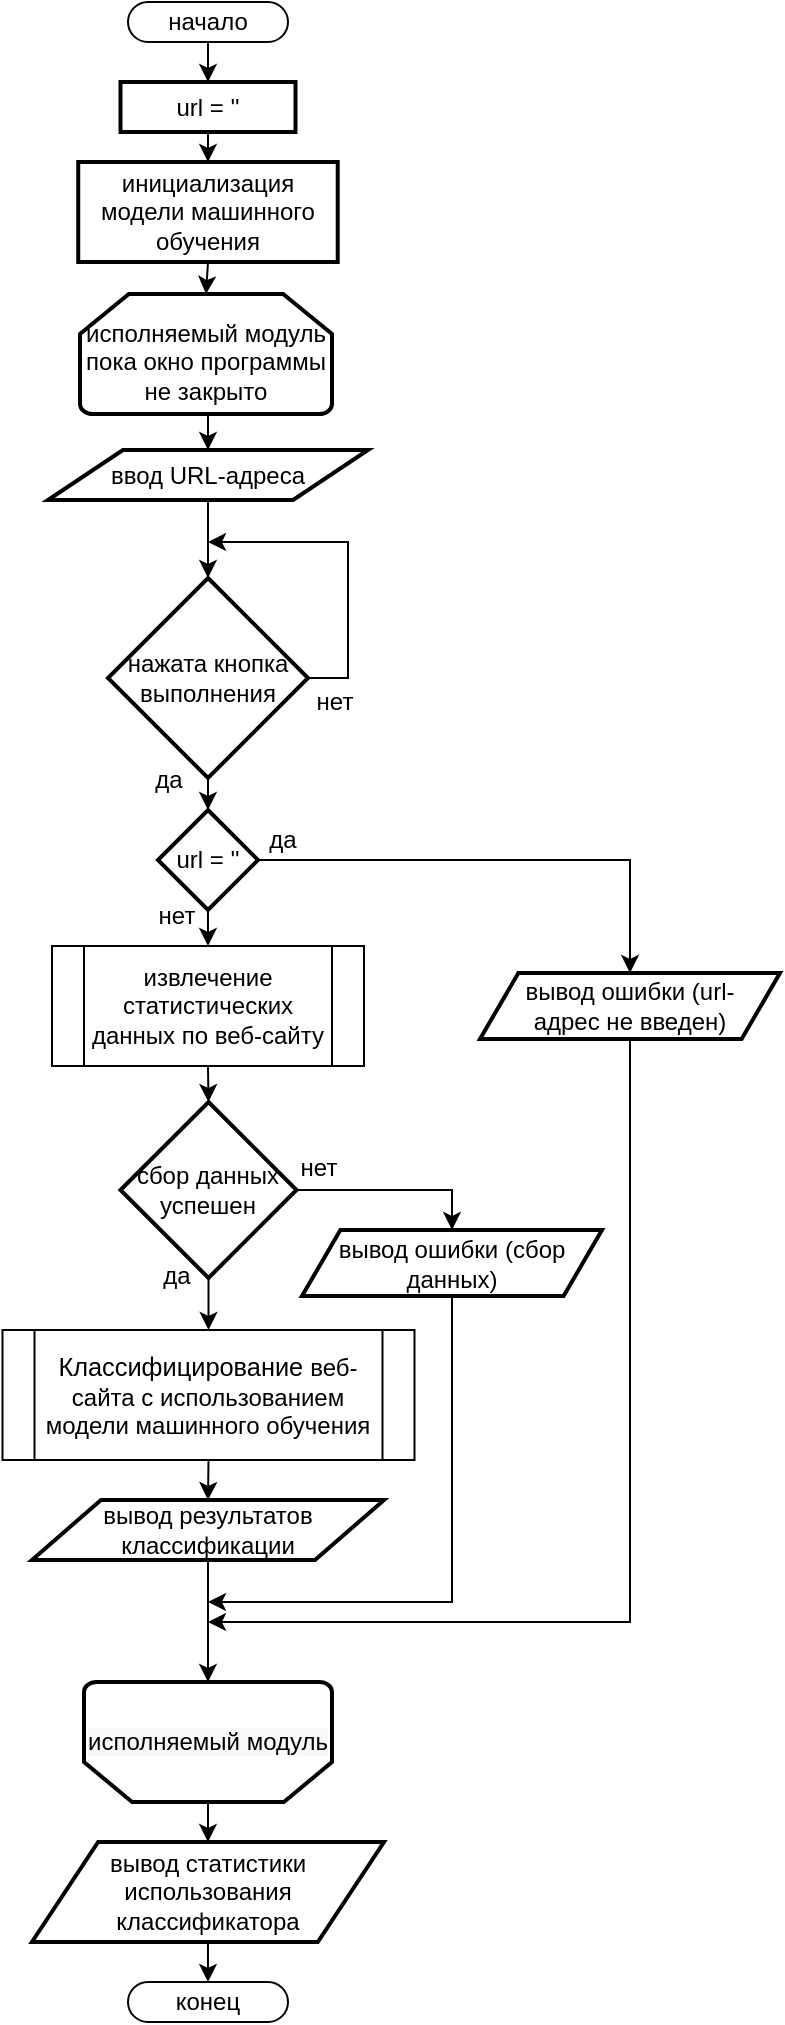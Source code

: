 <mxfile version="13.7.9" type="device"><diagram id="C5RBs43oDa-KdzZeNtuy" name="Page-1"><mxGraphModel dx="723" dy="437" grid="1" gridSize="10" guides="1" tooltips="1" connect="1" arrows="1" fold="1" page="1" pageScale="1" pageWidth="827" pageHeight="1169" math="0" shadow="0"><root><mxCell id="WIyWlLk6GJQsqaUBKTNV-0"/><mxCell id="WIyWlLk6GJQsqaUBKTNV-1" parent="WIyWlLk6GJQsqaUBKTNV-0"/><mxCell id="pWsScrY4ucTTsBpwnLGv-24" style="edgeStyle=orthogonalEdgeStyle;rounded=0;orthogonalLoop=1;jettySize=auto;html=1;exitX=0.5;exitY=1;exitDx=0;exitDy=0;entryX=0.5;entryY=0;entryDx=0;entryDy=0;endArrow=classic;endFill=1;strokeWidth=1;" parent="WIyWlLk6GJQsqaUBKTNV-1" source="pWsScrY4ucTTsBpwnLGv-0" target="pWsScrY4ucTTsBpwnLGv-13" edge="1"><mxGeometry relative="1" as="geometry"/></mxCell><mxCell id="pWsScrY4ucTTsBpwnLGv-0" value="начало" style="rounded=1;whiteSpace=wrap;html=1;arcSize=50;" parent="WIyWlLk6GJQsqaUBKTNV-1" vertex="1"><mxGeometry x="334" width="80" height="20" as="geometry"/></mxCell><mxCell id="pWsScrY4ucTTsBpwnLGv-1" value="конец" style="rounded=1;whiteSpace=wrap;html=1;arcSize=50;" parent="WIyWlLk6GJQsqaUBKTNV-1" vertex="1"><mxGeometry x="334" y="990" width="80" height="20" as="geometry"/></mxCell><mxCell id="pWsScrY4ucTTsBpwnLGv-27" style="edgeStyle=orthogonalEdgeStyle;rounded=0;orthogonalLoop=1;jettySize=auto;html=1;exitX=0.5;exitY=1;exitDx=0;exitDy=0;exitPerimeter=0;entryX=0.5;entryY=0;entryDx=0;entryDy=0;endArrow=classic;endFill=1;strokeWidth=1;" parent="WIyWlLk6GJQsqaUBKTNV-1" source="pWsScrY4ucTTsBpwnLGv-3" target="pWsScrY4ucTTsBpwnLGv-17" edge="1"><mxGeometry relative="1" as="geometry"/></mxCell><mxCell id="pWsScrY4ucTTsBpwnLGv-3" value="исполняемый модуль&lt;br&gt;пока окно программы не закрыто" style="strokeWidth=2;html=1;shape=mxgraph.flowchart.loop_limit;whiteSpace=wrap;spacing=0;spacingTop=0;verticalAlign=bottom;spacingBottom=4;" parent="WIyWlLk6GJQsqaUBKTNV-1" vertex="1"><mxGeometry x="310" y="146" width="126" height="60" as="geometry"/></mxCell><mxCell id="qZDFUPc1bD-mrgg7_jgo-1" style="edgeStyle=orthogonalEdgeStyle;rounded=0;orthogonalLoop=1;jettySize=auto;html=1;exitX=0.5;exitY=0;exitDx=0;exitDy=0;exitPerimeter=0;entryX=0.5;entryY=0;entryDx=0;entryDy=0;" edge="1" parent="WIyWlLk6GJQsqaUBKTNV-1" source="pWsScrY4ucTTsBpwnLGv-5" target="qZDFUPc1bD-mrgg7_jgo-0"><mxGeometry relative="1" as="geometry"/></mxCell><mxCell id="pWsScrY4ucTTsBpwnLGv-5" value="&lt;span style=&quot;background-color: rgb(248 , 249 , 250)&quot;&gt;исполняемый модуль&lt;/span&gt;" style="strokeWidth=2;html=1;shape=mxgraph.flowchart.loop_limit;whiteSpace=wrap;rotation=0;horizontal=1;verticalAlign=middle;direction=west;" parent="WIyWlLk6GJQsqaUBKTNV-1" vertex="1"><mxGeometry x="312" y="840" width="123.99" height="60" as="geometry"/></mxCell><mxCell id="pWsScrY4ucTTsBpwnLGv-29" style="edgeStyle=orthogonalEdgeStyle;rounded=0;orthogonalLoop=1;jettySize=auto;html=1;exitX=0.5;exitY=1;exitDx=0;exitDy=0;exitPerimeter=0;entryX=0.5;entryY=0;entryDx=0;entryDy=0;entryPerimeter=0;endArrow=classic;endFill=1;strokeWidth=1;" parent="WIyWlLk6GJQsqaUBKTNV-1" source="pWsScrY4ucTTsBpwnLGv-10" target="pWsScrY4ucTTsBpwnLGv-16" edge="1"><mxGeometry relative="1" as="geometry"/></mxCell><mxCell id="7HA-r8LSFnOrhFtDH_QM-0" style="edgeStyle=orthogonalEdgeStyle;rounded=0;orthogonalLoop=1;jettySize=auto;html=1;exitX=1;exitY=0.5;exitDx=0;exitDy=0;exitPerimeter=0;" parent="WIyWlLk6GJQsqaUBKTNV-1" edge="1"><mxGeometry relative="1" as="geometry"><mxPoint x="374" y="270" as="targetPoint"/><mxPoint x="424.0" y="338" as="sourcePoint"/><Array as="points"><mxPoint x="444" y="338"/><mxPoint x="444" y="270"/></Array></mxGeometry></mxCell><mxCell id="pWsScrY4ucTTsBpwnLGv-10" value="нажата кнопка выполнения" style="strokeWidth=2;html=1;shape=mxgraph.flowchart.decision;whiteSpace=wrap;" parent="WIyWlLk6GJQsqaUBKTNV-1" vertex="1"><mxGeometry x="324" y="288" width="100" height="100" as="geometry"/></mxCell><mxCell id="pWsScrY4ucTTsBpwnLGv-25" style="edgeStyle=orthogonalEdgeStyle;rounded=0;orthogonalLoop=1;jettySize=auto;html=1;exitX=0.5;exitY=1;exitDx=0;exitDy=0;entryX=0.5;entryY=0;entryDx=0;entryDy=0;endArrow=classic;endFill=1;strokeWidth=1;" parent="WIyWlLk6GJQsqaUBKTNV-1" source="pWsScrY4ucTTsBpwnLGv-13" target="pWsScrY4ucTTsBpwnLGv-21" edge="1"><mxGeometry relative="1" as="geometry"/></mxCell><mxCell id="pWsScrY4ucTTsBpwnLGv-13" value="url = ''" style="rounded=1;whiteSpace=wrap;html=1;absoluteArcSize=1;arcSize=0;strokeWidth=2;" parent="WIyWlLk6GJQsqaUBKTNV-1" vertex="1"><mxGeometry x="330.25" y="40" width="87.5" height="25" as="geometry"/></mxCell><mxCell id="pWsScrY4ucTTsBpwnLGv-30" style="edgeStyle=orthogonalEdgeStyle;rounded=0;orthogonalLoop=1;jettySize=auto;html=1;exitX=0.5;exitY=1;exitDx=0;exitDy=0;exitPerimeter=0;entryX=0.5;entryY=0;entryDx=0;entryDy=0;endArrow=classic;endFill=1;strokeWidth=1;" parent="WIyWlLk6GJQsqaUBKTNV-1" source="pWsScrY4ucTTsBpwnLGv-16" target="pWsScrY4ucTTsBpwnLGv-18" edge="1"><mxGeometry relative="1" as="geometry"/></mxCell><mxCell id="pWsScrY4ucTTsBpwnLGv-39" style="edgeStyle=orthogonalEdgeStyle;rounded=0;orthogonalLoop=1;jettySize=auto;html=1;exitX=1;exitY=0.5;exitDx=0;exitDy=0;exitPerimeter=0;entryX=0.5;entryY=0;entryDx=0;entryDy=0;endArrow=classic;endFill=1;strokeWidth=1;" parent="WIyWlLk6GJQsqaUBKTNV-1" source="pWsScrY4ucTTsBpwnLGv-16" target="pWsScrY4ucTTsBpwnLGv-37" edge="1"><mxGeometry relative="1" as="geometry"/></mxCell><mxCell id="pWsScrY4ucTTsBpwnLGv-16" value="url = ''" style="strokeWidth=2;html=1;shape=mxgraph.flowchart.decision;whiteSpace=wrap;" parent="WIyWlLk6GJQsqaUBKTNV-1" vertex="1"><mxGeometry x="348.99" y="404" width="50" height="50" as="geometry"/></mxCell><mxCell id="pWsScrY4ucTTsBpwnLGv-28" style="edgeStyle=orthogonalEdgeStyle;rounded=0;orthogonalLoop=1;jettySize=auto;html=1;exitX=0.5;exitY=1;exitDx=0;exitDy=0;entryX=0.5;entryY=0;entryDx=0;entryDy=0;entryPerimeter=0;endArrow=classic;endFill=1;strokeWidth=1;" parent="WIyWlLk6GJQsqaUBKTNV-1" source="pWsScrY4ucTTsBpwnLGv-17" target="pWsScrY4ucTTsBpwnLGv-10" edge="1"><mxGeometry relative="1" as="geometry"/></mxCell><mxCell id="pWsScrY4ucTTsBpwnLGv-17" value="ввод URL-адреса" style="shape=parallelogram;html=1;strokeWidth=2;perimeter=parallelogramPerimeter;whiteSpace=wrap;rounded=1;arcSize=0;size=0.234;" parent="WIyWlLk6GJQsqaUBKTNV-1" vertex="1"><mxGeometry x="294" y="224" width="160" height="25" as="geometry"/></mxCell><mxCell id="pWsScrY4ucTTsBpwnLGv-31" style="edgeStyle=orthogonalEdgeStyle;rounded=0;orthogonalLoop=1;jettySize=auto;html=1;exitX=0.5;exitY=1;exitDx=0;exitDy=0;entryX=0.5;entryY=0;entryDx=0;entryDy=0;entryPerimeter=0;endArrow=classic;endFill=1;strokeWidth=1;" parent="WIyWlLk6GJQsqaUBKTNV-1" source="pWsScrY4ucTTsBpwnLGv-18" target="pWsScrY4ucTTsBpwnLGv-20" edge="1"><mxGeometry relative="1" as="geometry"/></mxCell><mxCell id="pWsScrY4ucTTsBpwnLGv-18" value="извлечение статистических данных по веб-сайту" style="verticalLabelPosition=middle;verticalAlign=middle;html=1;shape=process;whiteSpace=wrap;rounded=0;size=0.103;arcSize=6;labelPosition=center;align=center;" parent="WIyWlLk6GJQsqaUBKTNV-1" vertex="1"><mxGeometry x="296" y="472" width="156" height="60" as="geometry"/></mxCell><mxCell id="pWsScrY4ucTTsBpwnLGv-33" style="edgeStyle=orthogonalEdgeStyle;rounded=0;orthogonalLoop=1;jettySize=auto;html=1;exitX=0.5;exitY=1;exitDx=0;exitDy=0;entryX=0.5;entryY=0;entryDx=0;entryDy=0;endArrow=classic;endFill=1;strokeWidth=1;" parent="WIyWlLk6GJQsqaUBKTNV-1" source="pWsScrY4ucTTsBpwnLGv-19" target="pWsScrY4ucTTsBpwnLGv-22" edge="1"><mxGeometry relative="1" as="geometry"/></mxCell><mxCell id="pWsScrY4ucTTsBpwnLGv-19" value="&lt;span style=&quot;font-family: sans-serif ; font-size: 12.7px ; background-color: rgb(255 , 255 , 255)&quot;&gt;Классифицирование&lt;/span&gt;&lt;span style=&quot;font-family: sans-serif ; font-size: 12.7px ; background-color: rgb(255 , 255 , 255)&quot;&gt;&amp;nbsp;&lt;/span&gt;веб-сайта с использованием модели машинного обучения" style="verticalLabelPosition=middle;verticalAlign=middle;html=1;shape=process;whiteSpace=wrap;rounded=0;size=0.078;arcSize=6;labelPosition=center;align=center;" parent="WIyWlLk6GJQsqaUBKTNV-1" vertex="1"><mxGeometry x="271.25" y="664" width="206" height="65" as="geometry"/></mxCell><mxCell id="pWsScrY4ucTTsBpwnLGv-48" style="edgeStyle=orthogonalEdgeStyle;rounded=0;orthogonalLoop=1;jettySize=auto;html=1;exitX=1;exitY=0.5;exitDx=0;exitDy=0;exitPerimeter=0;entryX=0.5;entryY=0;entryDx=0;entryDy=0;endArrow=classic;endFill=1;strokeWidth=1;" parent="WIyWlLk6GJQsqaUBKTNV-1" source="pWsScrY4ucTTsBpwnLGv-20" target="pWsScrY4ucTTsBpwnLGv-41" edge="1"><mxGeometry relative="1" as="geometry"/></mxCell><mxCell id="pWsScrY4ucTTsBpwnLGv-56" style="edgeStyle=orthogonalEdgeStyle;rounded=0;orthogonalLoop=1;jettySize=auto;html=1;exitX=0.5;exitY=1;exitDx=0;exitDy=0;exitPerimeter=0;entryX=0.5;entryY=0;entryDx=0;entryDy=0;endArrow=classic;endFill=1;strokeWidth=1;" parent="WIyWlLk6GJQsqaUBKTNV-1" source="pWsScrY4ucTTsBpwnLGv-20" target="pWsScrY4ucTTsBpwnLGv-19" edge="1"><mxGeometry relative="1" as="geometry"/></mxCell><mxCell id="pWsScrY4ucTTsBpwnLGv-20" value="сбор данных успешен" style="strokeWidth=2;html=1;shape=mxgraph.flowchart.decision;whiteSpace=wrap;" parent="WIyWlLk6GJQsqaUBKTNV-1" vertex="1"><mxGeometry x="330.25" y="550" width="88" height="88" as="geometry"/></mxCell><mxCell id="pWsScrY4ucTTsBpwnLGv-26" style="edgeStyle=orthogonalEdgeStyle;rounded=0;orthogonalLoop=1;jettySize=auto;html=1;exitX=0.5;exitY=1;exitDx=0;exitDy=0;entryX=0.5;entryY=0;entryDx=0;entryDy=0;entryPerimeter=0;endArrow=classic;endFill=1;strokeWidth=1;" parent="WIyWlLk6GJQsqaUBKTNV-1" source="pWsScrY4ucTTsBpwnLGv-21" target="pWsScrY4ucTTsBpwnLGv-3" edge="1"><mxGeometry relative="1" as="geometry"/></mxCell><mxCell id="pWsScrY4ucTTsBpwnLGv-21" value="инициализация модели машинного обучения" style="rounded=1;whiteSpace=wrap;html=1;absoluteArcSize=1;arcSize=0;strokeWidth=2;" parent="WIyWlLk6GJQsqaUBKTNV-1" vertex="1"><mxGeometry x="309.12" y="80" width="129.75" height="50" as="geometry"/></mxCell><mxCell id="pWsScrY4ucTTsBpwnLGv-35" style="edgeStyle=orthogonalEdgeStyle;rounded=0;orthogonalLoop=1;jettySize=auto;html=1;exitX=0.5;exitY=1;exitDx=0;exitDy=0;entryX=0.5;entryY=1;entryDx=0;entryDy=0;entryPerimeter=0;endArrow=classic;endFill=1;strokeWidth=1;" parent="WIyWlLk6GJQsqaUBKTNV-1" source="pWsScrY4ucTTsBpwnLGv-22" target="pWsScrY4ucTTsBpwnLGv-5" edge="1"><mxGeometry relative="1" as="geometry"/></mxCell><mxCell id="pWsScrY4ucTTsBpwnLGv-22" value="вывод результатов классификации" style="shape=parallelogram;html=1;strokeWidth=2;perimeter=parallelogramPerimeter;whiteSpace=wrap;rounded=1;arcSize=0;size=0.196;" parent="WIyWlLk6GJQsqaUBKTNV-1" vertex="1"><mxGeometry x="286" y="749" width="176" height="30" as="geometry"/></mxCell><mxCell id="pWsScrY4ucTTsBpwnLGv-40" style="edgeStyle=orthogonalEdgeStyle;rounded=0;orthogonalLoop=1;jettySize=auto;html=1;exitX=0.5;exitY=1;exitDx=0;exitDy=0;endArrow=classic;endFill=1;strokeWidth=1;" parent="WIyWlLk6GJQsqaUBKTNV-1" source="pWsScrY4ucTTsBpwnLGv-37" edge="1"><mxGeometry relative="1" as="geometry"><Array as="points"><mxPoint x="585" y="810"/><mxPoint x="374" y="810"/></Array><mxPoint x="374" y="810" as="targetPoint"/></mxGeometry></mxCell><mxCell id="pWsScrY4ucTTsBpwnLGv-37" value="вывод ошибки (url-адрес не введен)" style="shape=parallelogram;html=1;strokeWidth=2;perimeter=parallelogramPerimeter;whiteSpace=wrap;rounded=1;arcSize=0;size=0.128;spacing=2;spacingLeft=8;spacingRight=8;" parent="WIyWlLk6GJQsqaUBKTNV-1" vertex="1"><mxGeometry x="510" y="485.5" width="150" height="33" as="geometry"/></mxCell><mxCell id="pWsScrY4ucTTsBpwnLGv-49" style="edgeStyle=orthogonalEdgeStyle;rounded=0;orthogonalLoop=1;jettySize=auto;html=1;exitX=0.5;exitY=1;exitDx=0;exitDy=0;endArrow=classic;endFill=1;strokeWidth=1;" parent="WIyWlLk6GJQsqaUBKTNV-1" source="pWsScrY4ucTTsBpwnLGv-41" edge="1"><mxGeometry relative="1" as="geometry"><mxPoint x="496" y="656" as="sourcePoint"/><Array as="points"><mxPoint x="496" y="800"/><mxPoint x="374" y="800"/></Array><mxPoint x="374" y="800" as="targetPoint"/></mxGeometry></mxCell><mxCell id="pWsScrY4ucTTsBpwnLGv-41" value="вывод ошибки (сбор данных)" style="shape=parallelogram;html=1;strokeWidth=2;perimeter=parallelogramPerimeter;whiteSpace=wrap;rounded=1;arcSize=0;size=0.128;spacing=2;spacingLeft=8;spacingRight=8;" parent="WIyWlLk6GJQsqaUBKTNV-1" vertex="1"><mxGeometry x="421" y="614" width="150" height="33" as="geometry"/></mxCell><mxCell id="pWsScrY4ucTTsBpwnLGv-50" value="да" style="text;html=1;align=center;verticalAlign=middle;resizable=0;points=[];autosize=1;" parent="WIyWlLk6GJQsqaUBKTNV-1" vertex="1"><mxGeometry x="339" y="379" width="30" height="20" as="geometry"/></mxCell><mxCell id="pWsScrY4ucTTsBpwnLGv-51" value="да" style="text;html=1;align=center;verticalAlign=middle;resizable=0;points=[];autosize=1;" parent="WIyWlLk6GJQsqaUBKTNV-1" vertex="1"><mxGeometry x="396" y="409" width="30" height="20" as="geometry"/></mxCell><mxCell id="pWsScrY4ucTTsBpwnLGv-52" value="нет" style="text;html=1;align=center;verticalAlign=middle;resizable=0;points=[];autosize=1;" parent="WIyWlLk6GJQsqaUBKTNV-1" vertex="1"><mxGeometry x="342.99" y="447" width="30" height="20" as="geometry"/></mxCell><mxCell id="pWsScrY4ucTTsBpwnLGv-53" value="нет" style="text;html=1;align=center;verticalAlign=middle;resizable=0;points=[];autosize=1;" parent="WIyWlLk6GJQsqaUBKTNV-1" vertex="1"><mxGeometry x="422" y="340" width="30" height="20" as="geometry"/></mxCell><mxCell id="pWsScrY4ucTTsBpwnLGv-54" value="нет" style="text;html=1;align=center;verticalAlign=middle;resizable=0;points=[];autosize=1;" parent="WIyWlLk6GJQsqaUBKTNV-1" vertex="1"><mxGeometry x="414" y="573" width="30" height="20" as="geometry"/></mxCell><mxCell id="pWsScrY4ucTTsBpwnLGv-55" value="да" style="text;html=1;align=center;verticalAlign=middle;resizable=0;points=[];autosize=1;" parent="WIyWlLk6GJQsqaUBKTNV-1" vertex="1"><mxGeometry x="342.99" y="627" width="30" height="20" as="geometry"/></mxCell><mxCell id="qZDFUPc1bD-mrgg7_jgo-3" style="edgeStyle=orthogonalEdgeStyle;rounded=0;orthogonalLoop=1;jettySize=auto;html=1;exitX=0.5;exitY=1;exitDx=0;exitDy=0;entryX=0.5;entryY=0;entryDx=0;entryDy=0;" edge="1" parent="WIyWlLk6GJQsqaUBKTNV-1" source="qZDFUPc1bD-mrgg7_jgo-0" target="pWsScrY4ucTTsBpwnLGv-1"><mxGeometry relative="1" as="geometry"/></mxCell><mxCell id="qZDFUPc1bD-mrgg7_jgo-0" value="вывод статистики использования классификатора" style="shape=parallelogram;html=1;strokeWidth=2;perimeter=parallelogramPerimeter;whiteSpace=wrap;rounded=1;arcSize=0;size=0.188;" vertex="1" parent="WIyWlLk6GJQsqaUBKTNV-1"><mxGeometry x="285.99" y="920" width="176" height="50" as="geometry"/></mxCell></root></mxGraphModel></diagram></mxfile>